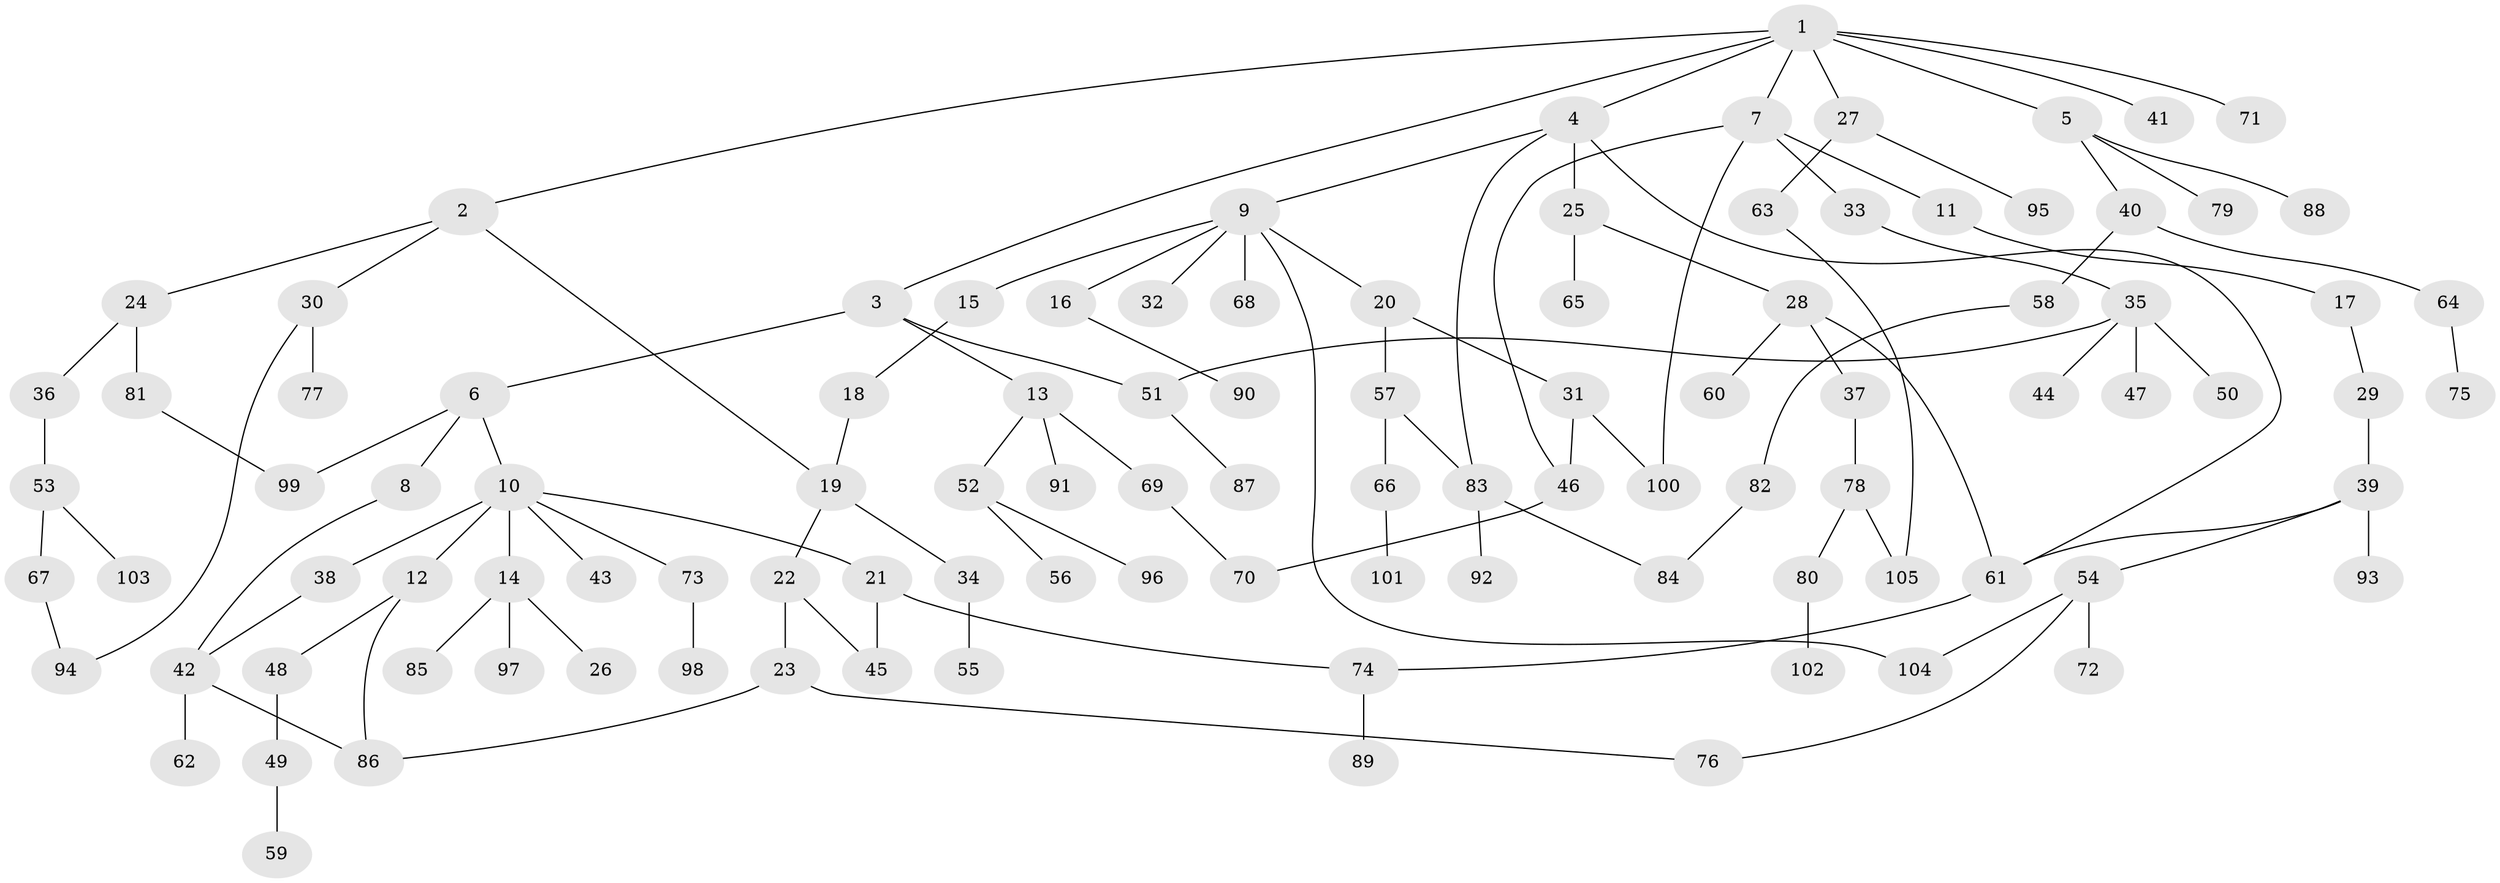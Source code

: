 // coarse degree distribution, {8: 0.023809523809523808, 4: 0.047619047619047616, 10: 0.023809523809523808, 6: 0.07142857142857142, 5: 0.047619047619047616, 2: 0.30952380952380953, 3: 0.21428571428571427, 1: 0.2619047619047619}
// Generated by graph-tools (version 1.1) at 2025/16/03/04/25 18:16:53]
// undirected, 105 vertices, 123 edges
graph export_dot {
graph [start="1"]
  node [color=gray90,style=filled];
  1;
  2;
  3;
  4;
  5;
  6;
  7;
  8;
  9;
  10;
  11;
  12;
  13;
  14;
  15;
  16;
  17;
  18;
  19;
  20;
  21;
  22;
  23;
  24;
  25;
  26;
  27;
  28;
  29;
  30;
  31;
  32;
  33;
  34;
  35;
  36;
  37;
  38;
  39;
  40;
  41;
  42;
  43;
  44;
  45;
  46;
  47;
  48;
  49;
  50;
  51;
  52;
  53;
  54;
  55;
  56;
  57;
  58;
  59;
  60;
  61;
  62;
  63;
  64;
  65;
  66;
  67;
  68;
  69;
  70;
  71;
  72;
  73;
  74;
  75;
  76;
  77;
  78;
  79;
  80;
  81;
  82;
  83;
  84;
  85;
  86;
  87;
  88;
  89;
  90;
  91;
  92;
  93;
  94;
  95;
  96;
  97;
  98;
  99;
  100;
  101;
  102;
  103;
  104;
  105;
  1 -- 2;
  1 -- 3;
  1 -- 4;
  1 -- 5;
  1 -- 7;
  1 -- 27;
  1 -- 41;
  1 -- 71;
  2 -- 24;
  2 -- 30;
  2 -- 19;
  3 -- 6;
  3 -- 13;
  3 -- 51;
  4 -- 9;
  4 -- 25;
  4 -- 83;
  4 -- 61;
  5 -- 40;
  5 -- 79;
  5 -- 88;
  6 -- 8;
  6 -- 10;
  6 -- 99;
  7 -- 11;
  7 -- 33;
  7 -- 46;
  7 -- 100;
  8 -- 42;
  9 -- 15;
  9 -- 16;
  9 -- 20;
  9 -- 32;
  9 -- 68;
  9 -- 104;
  10 -- 12;
  10 -- 14;
  10 -- 21;
  10 -- 38;
  10 -- 43;
  10 -- 73;
  11 -- 17;
  12 -- 48;
  12 -- 86;
  13 -- 52;
  13 -- 69;
  13 -- 91;
  14 -- 26;
  14 -- 85;
  14 -- 97;
  15 -- 18;
  16 -- 90;
  17 -- 29;
  18 -- 19;
  19 -- 22;
  19 -- 34;
  20 -- 31;
  20 -- 57;
  21 -- 74;
  21 -- 45;
  22 -- 23;
  22 -- 45;
  23 -- 86;
  23 -- 76;
  24 -- 36;
  24 -- 81;
  25 -- 28;
  25 -- 65;
  27 -- 63;
  27 -- 95;
  28 -- 37;
  28 -- 60;
  28 -- 61;
  29 -- 39;
  30 -- 77;
  30 -- 94;
  31 -- 100;
  31 -- 46;
  33 -- 35;
  34 -- 55;
  35 -- 44;
  35 -- 47;
  35 -- 50;
  35 -- 51;
  36 -- 53;
  37 -- 78;
  38 -- 42;
  39 -- 54;
  39 -- 61;
  39 -- 93;
  40 -- 58;
  40 -- 64;
  42 -- 62;
  42 -- 86;
  46 -- 70;
  48 -- 49;
  49 -- 59;
  51 -- 87;
  52 -- 56;
  52 -- 96;
  53 -- 67;
  53 -- 103;
  54 -- 72;
  54 -- 76;
  54 -- 104;
  57 -- 66;
  57 -- 83;
  58 -- 82;
  61 -- 74;
  63 -- 105;
  64 -- 75;
  66 -- 101;
  67 -- 94;
  69 -- 70;
  73 -- 98;
  74 -- 89;
  78 -- 80;
  78 -- 105;
  80 -- 102;
  81 -- 99;
  82 -- 84;
  83 -- 84;
  83 -- 92;
}
